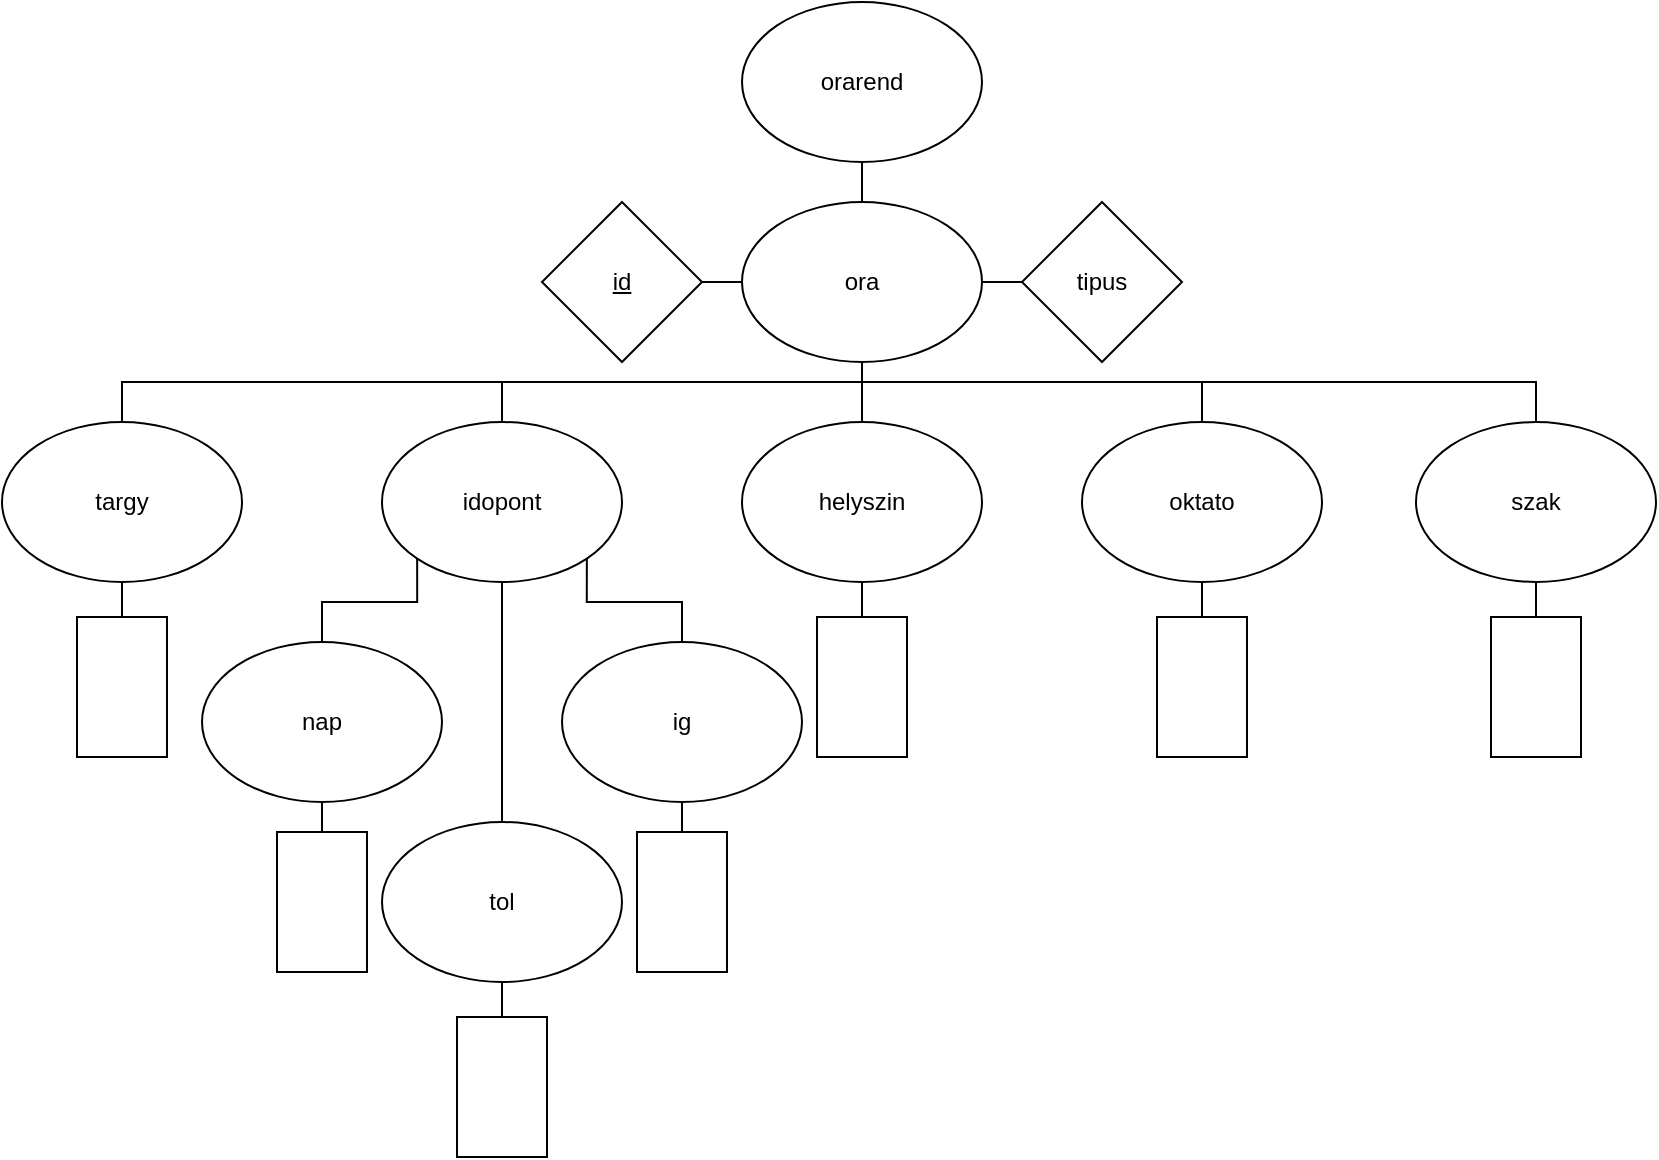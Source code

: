 <mxfile version="25.0.3">
  <diagram name="1 oldal" id="Fjxdunjmp8DgUcMWZoIk">
    <mxGraphModel dx="1434" dy="780" grid="1" gridSize="10" guides="1" tooltips="1" connect="1" arrows="1" fold="1" page="1" pageScale="1" pageWidth="827" pageHeight="1169" math="0" shadow="0">
      <root>
        <mxCell id="0" />
        <mxCell id="1" parent="0" />
        <mxCell id="mXAfhrkpqj_Ubnn9QS3i-7" style="rounded=0;orthogonalLoop=1;jettySize=auto;html=1;exitX=0.5;exitY=1;exitDx=0;exitDy=0;entryX=0.5;entryY=0;entryDx=0;entryDy=0;strokeColor=none;" edge="1" parent="1" source="mXAfhrkpqj_Ubnn9QS3i-1" target="mXAfhrkpqj_Ubnn9QS3i-2">
          <mxGeometry relative="1" as="geometry" />
        </mxCell>
        <mxCell id="mXAfhrkpqj_Ubnn9QS3i-8" style="edgeStyle=orthogonalEdgeStyle;rounded=0;orthogonalLoop=1;jettySize=auto;html=1;exitX=0.5;exitY=1;exitDx=0;exitDy=0;strokeWidth=1;endArrow=none;endFill=0;" edge="1" parent="1" source="mXAfhrkpqj_Ubnn9QS3i-1">
          <mxGeometry relative="1" as="geometry">
            <mxPoint x="430" y="270" as="targetPoint" />
          </mxGeometry>
        </mxCell>
        <mxCell id="mXAfhrkpqj_Ubnn9QS3i-1" value="orarend" style="ellipse;whiteSpace=wrap;html=1;" vertex="1" parent="1">
          <mxGeometry x="370" y="170" width="120" height="80" as="geometry" />
        </mxCell>
        <mxCell id="mXAfhrkpqj_Ubnn9QS3i-10" style="edgeStyle=orthogonalEdgeStyle;rounded=0;orthogonalLoop=1;jettySize=auto;html=1;exitX=1;exitY=0.5;exitDx=0;exitDy=0;entryX=0;entryY=0.5;entryDx=0;entryDy=0;endArrow=none;endFill=0;" edge="1" parent="1" source="mXAfhrkpqj_Ubnn9QS3i-2" target="mXAfhrkpqj_Ubnn9QS3i-5">
          <mxGeometry relative="1" as="geometry" />
        </mxCell>
        <mxCell id="mXAfhrkpqj_Ubnn9QS3i-18" style="edgeStyle=orthogonalEdgeStyle;rounded=0;orthogonalLoop=1;jettySize=auto;html=1;exitX=0.5;exitY=1;exitDx=0;exitDy=0;entryX=0.5;entryY=0;entryDx=0;entryDy=0;endArrow=none;endFill=0;" edge="1" parent="1" source="mXAfhrkpqj_Ubnn9QS3i-2" target="mXAfhrkpqj_Ubnn9QS3i-3">
          <mxGeometry relative="1" as="geometry">
            <Array as="points">
              <mxPoint x="430" y="360" />
              <mxPoint x="60" y="360" />
            </Array>
          </mxGeometry>
        </mxCell>
        <mxCell id="mXAfhrkpqj_Ubnn9QS3i-19" style="edgeStyle=orthogonalEdgeStyle;rounded=0;orthogonalLoop=1;jettySize=auto;html=1;exitX=0.5;exitY=1;exitDx=0;exitDy=0;entryX=0.5;entryY=0;entryDx=0;entryDy=0;endArrow=none;endFill=0;" edge="1" parent="1" source="mXAfhrkpqj_Ubnn9QS3i-2" target="mXAfhrkpqj_Ubnn9QS3i-11">
          <mxGeometry relative="1" as="geometry">
            <Array as="points">
              <mxPoint x="430" y="360" />
              <mxPoint x="250" y="360" />
            </Array>
          </mxGeometry>
        </mxCell>
        <mxCell id="mXAfhrkpqj_Ubnn9QS3i-20" style="edgeStyle=orthogonalEdgeStyle;rounded=0;orthogonalLoop=1;jettySize=auto;html=1;exitX=0.5;exitY=1;exitDx=0;exitDy=0;entryX=0.5;entryY=0;entryDx=0;entryDy=0;endArrow=none;endFill=0;" edge="1" parent="1" source="mXAfhrkpqj_Ubnn9QS3i-2" target="mXAfhrkpqj_Ubnn9QS3i-12">
          <mxGeometry relative="1" as="geometry" />
        </mxCell>
        <mxCell id="mXAfhrkpqj_Ubnn9QS3i-21" style="edgeStyle=orthogonalEdgeStyle;rounded=0;orthogonalLoop=1;jettySize=auto;html=1;exitX=0.5;exitY=1;exitDx=0;exitDy=0;entryX=0.5;entryY=0;entryDx=0;entryDy=0;endArrow=none;endFill=0;" edge="1" parent="1" source="mXAfhrkpqj_Ubnn9QS3i-2" target="mXAfhrkpqj_Ubnn9QS3i-13">
          <mxGeometry relative="1" as="geometry">
            <Array as="points">
              <mxPoint x="430" y="360" />
              <mxPoint x="600" y="360" />
            </Array>
          </mxGeometry>
        </mxCell>
        <mxCell id="mXAfhrkpqj_Ubnn9QS3i-22" style="edgeStyle=orthogonalEdgeStyle;rounded=0;orthogonalLoop=1;jettySize=auto;html=1;exitX=0.5;exitY=1;exitDx=0;exitDy=0;entryX=0.5;entryY=0;entryDx=0;entryDy=0;endArrow=none;endFill=0;" edge="1" parent="1" source="mXAfhrkpqj_Ubnn9QS3i-2" target="mXAfhrkpqj_Ubnn9QS3i-14">
          <mxGeometry relative="1" as="geometry">
            <Array as="points">
              <mxPoint x="430" y="360" />
              <mxPoint x="767" y="360" />
            </Array>
          </mxGeometry>
        </mxCell>
        <mxCell id="mXAfhrkpqj_Ubnn9QS3i-2" value="ora" style="ellipse;whiteSpace=wrap;html=1;" vertex="1" parent="1">
          <mxGeometry x="370" y="270" width="120" height="80" as="geometry" />
        </mxCell>
        <mxCell id="mXAfhrkpqj_Ubnn9QS3i-27" style="edgeStyle=orthogonalEdgeStyle;rounded=0;orthogonalLoop=1;jettySize=auto;html=1;exitX=0.5;exitY=1;exitDx=0;exitDy=0;entryX=1;entryY=0.5;entryDx=0;entryDy=0;endArrow=none;endFill=0;" edge="1" parent="1" source="mXAfhrkpqj_Ubnn9QS3i-3" target="mXAfhrkpqj_Ubnn9QS3i-26">
          <mxGeometry relative="1" as="geometry" />
        </mxCell>
        <mxCell id="mXAfhrkpqj_Ubnn9QS3i-3" value="targy" style="ellipse;whiteSpace=wrap;html=1;" vertex="1" parent="1">
          <mxGeometry y="380" width="120" height="80" as="geometry" />
        </mxCell>
        <mxCell id="mXAfhrkpqj_Ubnn9QS3i-9" style="edgeStyle=orthogonalEdgeStyle;rounded=0;orthogonalLoop=1;jettySize=auto;html=1;exitX=1;exitY=0.5;exitDx=0;exitDy=0;entryX=0;entryY=0.5;entryDx=0;entryDy=0;endArrow=none;endFill=0;" edge="1" parent="1" source="mXAfhrkpqj_Ubnn9QS3i-4" target="mXAfhrkpqj_Ubnn9QS3i-2">
          <mxGeometry relative="1" as="geometry" />
        </mxCell>
        <mxCell id="mXAfhrkpqj_Ubnn9QS3i-4" value="id" style="rhombus;whiteSpace=wrap;html=1;fontStyle=4" vertex="1" parent="1">
          <mxGeometry x="270" y="270" width="80" height="80" as="geometry" />
        </mxCell>
        <mxCell id="mXAfhrkpqj_Ubnn9QS3i-5" value="tipus" style="rhombus;whiteSpace=wrap;html=1;" vertex="1" parent="1">
          <mxGeometry x="510" y="270" width="80" height="80" as="geometry" />
        </mxCell>
        <mxCell id="mXAfhrkpqj_Ubnn9QS3i-28" style="edgeStyle=orthogonalEdgeStyle;rounded=0;orthogonalLoop=1;jettySize=auto;html=1;exitX=0;exitY=1;exitDx=0;exitDy=0;entryX=0.5;entryY=0;entryDx=0;entryDy=0;endArrow=none;endFill=0;" edge="1" parent="1" source="mXAfhrkpqj_Ubnn9QS3i-11" target="mXAfhrkpqj_Ubnn9QS3i-15">
          <mxGeometry relative="1" as="geometry">
            <Array as="points">
              <mxPoint x="208" y="470" />
              <mxPoint x="160" y="470" />
            </Array>
          </mxGeometry>
        </mxCell>
        <mxCell id="mXAfhrkpqj_Ubnn9QS3i-29" style="edgeStyle=orthogonalEdgeStyle;rounded=0;orthogonalLoop=1;jettySize=auto;html=1;exitX=0.5;exitY=1;exitDx=0;exitDy=0;entryX=0.5;entryY=0;entryDx=0;entryDy=0;endArrow=none;endFill=0;" edge="1" parent="1" source="mXAfhrkpqj_Ubnn9QS3i-11" target="mXAfhrkpqj_Ubnn9QS3i-16">
          <mxGeometry relative="1" as="geometry" />
        </mxCell>
        <mxCell id="mXAfhrkpqj_Ubnn9QS3i-30" style="edgeStyle=orthogonalEdgeStyle;rounded=0;orthogonalLoop=1;jettySize=auto;html=1;exitX=1;exitY=1;exitDx=0;exitDy=0;entryX=0.5;entryY=0;entryDx=0;entryDy=0;endArrow=none;endFill=0;" edge="1" parent="1" source="mXAfhrkpqj_Ubnn9QS3i-11" target="mXAfhrkpqj_Ubnn9QS3i-17">
          <mxGeometry relative="1" as="geometry">
            <Array as="points">
              <mxPoint x="292" y="470" />
              <mxPoint x="340" y="470" />
            </Array>
          </mxGeometry>
        </mxCell>
        <mxCell id="mXAfhrkpqj_Ubnn9QS3i-11" value="idopont" style="ellipse;whiteSpace=wrap;html=1;" vertex="1" parent="1">
          <mxGeometry x="190" y="380" width="120" height="80" as="geometry" />
        </mxCell>
        <mxCell id="mXAfhrkpqj_Ubnn9QS3i-40" style="edgeStyle=orthogonalEdgeStyle;rounded=0;orthogonalLoop=1;jettySize=auto;html=1;exitX=0.5;exitY=1;exitDx=0;exitDy=0;entryX=1;entryY=0.5;entryDx=0;entryDy=0;endArrow=none;endFill=0;" edge="1" parent="1" source="mXAfhrkpqj_Ubnn9QS3i-12" target="mXAfhrkpqj_Ubnn9QS3i-39">
          <mxGeometry relative="1" as="geometry" />
        </mxCell>
        <mxCell id="mXAfhrkpqj_Ubnn9QS3i-12" value="helyszin" style="ellipse;whiteSpace=wrap;html=1;" vertex="1" parent="1">
          <mxGeometry x="370" y="380" width="120" height="80" as="geometry" />
        </mxCell>
        <mxCell id="mXAfhrkpqj_Ubnn9QS3i-42" style="edgeStyle=orthogonalEdgeStyle;rounded=0;orthogonalLoop=1;jettySize=auto;html=1;exitX=0.5;exitY=1;exitDx=0;exitDy=0;endArrow=none;endFill=0;" edge="1" parent="1" source="mXAfhrkpqj_Ubnn9QS3i-13" target="mXAfhrkpqj_Ubnn9QS3i-41">
          <mxGeometry relative="1" as="geometry" />
        </mxCell>
        <mxCell id="mXAfhrkpqj_Ubnn9QS3i-13" value="oktato" style="ellipse;whiteSpace=wrap;html=1;" vertex="1" parent="1">
          <mxGeometry x="540" y="380" width="120" height="80" as="geometry" />
        </mxCell>
        <mxCell id="mXAfhrkpqj_Ubnn9QS3i-44" style="edgeStyle=orthogonalEdgeStyle;rounded=0;orthogonalLoop=1;jettySize=auto;html=1;exitX=0.5;exitY=1;exitDx=0;exitDy=0;entryX=1;entryY=0.5;entryDx=0;entryDy=0;endArrow=none;endFill=0;" edge="1" parent="1" source="mXAfhrkpqj_Ubnn9QS3i-14" target="mXAfhrkpqj_Ubnn9QS3i-43">
          <mxGeometry relative="1" as="geometry" />
        </mxCell>
        <mxCell id="mXAfhrkpqj_Ubnn9QS3i-14" value="szak" style="ellipse;whiteSpace=wrap;html=1;" vertex="1" parent="1">
          <mxGeometry x="707" y="380" width="120" height="80" as="geometry" />
        </mxCell>
        <mxCell id="mXAfhrkpqj_Ubnn9QS3i-36" style="edgeStyle=orthogonalEdgeStyle;rounded=0;orthogonalLoop=1;jettySize=auto;html=1;exitX=0.5;exitY=1;exitDx=0;exitDy=0;entryX=1;entryY=0.5;entryDx=0;entryDy=0;endArrow=none;endFill=0;" edge="1" parent="1" source="mXAfhrkpqj_Ubnn9QS3i-15" target="mXAfhrkpqj_Ubnn9QS3i-33">
          <mxGeometry relative="1" as="geometry" />
        </mxCell>
        <mxCell id="mXAfhrkpqj_Ubnn9QS3i-15" value="nap" style="ellipse;whiteSpace=wrap;html=1;" vertex="1" parent="1">
          <mxGeometry x="100" y="490" width="120" height="80" as="geometry" />
        </mxCell>
        <mxCell id="mXAfhrkpqj_Ubnn9QS3i-38" style="edgeStyle=orthogonalEdgeStyle;rounded=0;orthogonalLoop=1;jettySize=auto;html=1;exitX=0.5;exitY=1;exitDx=0;exitDy=0;entryX=1;entryY=0.5;entryDx=0;entryDy=0;endArrow=none;endFill=0;" edge="1" parent="1" source="mXAfhrkpqj_Ubnn9QS3i-16" target="mXAfhrkpqj_Ubnn9QS3i-34">
          <mxGeometry relative="1" as="geometry" />
        </mxCell>
        <mxCell id="mXAfhrkpqj_Ubnn9QS3i-16" value="tol" style="ellipse;whiteSpace=wrap;html=1;" vertex="1" parent="1">
          <mxGeometry x="190" y="580" width="120" height="80" as="geometry" />
        </mxCell>
        <mxCell id="mXAfhrkpqj_Ubnn9QS3i-37" style="edgeStyle=orthogonalEdgeStyle;rounded=0;orthogonalLoop=1;jettySize=auto;html=1;exitX=0.5;exitY=1;exitDx=0;exitDy=0;entryX=1;entryY=0.5;entryDx=0;entryDy=0;endArrow=none;endFill=0;" edge="1" parent="1" source="mXAfhrkpqj_Ubnn9QS3i-17" target="mXAfhrkpqj_Ubnn9QS3i-35">
          <mxGeometry relative="1" as="geometry" />
        </mxCell>
        <mxCell id="mXAfhrkpqj_Ubnn9QS3i-17" value="ig" style="ellipse;whiteSpace=wrap;html=1;" vertex="1" parent="1">
          <mxGeometry x="280" y="490" width="120" height="80" as="geometry" />
        </mxCell>
        <mxCell id="mXAfhrkpqj_Ubnn9QS3i-26" value="" style="rounded=0;whiteSpace=wrap;html=1;rotation=-90;" vertex="1" parent="1">
          <mxGeometry x="25" y="490" width="70" height="45" as="geometry" />
        </mxCell>
        <mxCell id="mXAfhrkpqj_Ubnn9QS3i-31" style="edgeStyle=orthogonalEdgeStyle;rounded=0;orthogonalLoop=1;jettySize=auto;html=1;exitX=0;exitY=0.5;exitDx=0;exitDy=0;" edge="1" parent="1" source="mXAfhrkpqj_Ubnn9QS3i-26" target="mXAfhrkpqj_Ubnn9QS3i-26">
          <mxGeometry relative="1" as="geometry" />
        </mxCell>
        <mxCell id="mXAfhrkpqj_Ubnn9QS3i-33" value="" style="rounded=0;whiteSpace=wrap;html=1;rotation=-90;" vertex="1" parent="1">
          <mxGeometry x="125" y="597.5" width="70" height="45" as="geometry" />
        </mxCell>
        <mxCell id="mXAfhrkpqj_Ubnn9QS3i-34" value="" style="rounded=0;whiteSpace=wrap;html=1;rotation=-90;" vertex="1" parent="1">
          <mxGeometry x="215" y="690" width="70" height="45" as="geometry" />
        </mxCell>
        <mxCell id="mXAfhrkpqj_Ubnn9QS3i-35" value="" style="rounded=0;whiteSpace=wrap;html=1;rotation=-90;" vertex="1" parent="1">
          <mxGeometry x="305" y="597.5" width="70" height="45" as="geometry" />
        </mxCell>
        <mxCell id="mXAfhrkpqj_Ubnn9QS3i-39" value="" style="rounded=0;whiteSpace=wrap;html=1;rotation=-90;" vertex="1" parent="1">
          <mxGeometry x="395" y="490" width="70" height="45" as="geometry" />
        </mxCell>
        <mxCell id="mXAfhrkpqj_Ubnn9QS3i-41" value="" style="rounded=0;whiteSpace=wrap;html=1;rotation=-90;" vertex="1" parent="1">
          <mxGeometry x="565" y="490" width="70" height="45" as="geometry" />
        </mxCell>
        <mxCell id="mXAfhrkpqj_Ubnn9QS3i-43" value="" style="rounded=0;whiteSpace=wrap;html=1;rotation=-90;" vertex="1" parent="1">
          <mxGeometry x="732" y="490" width="70" height="45" as="geometry" />
        </mxCell>
      </root>
    </mxGraphModel>
  </diagram>
</mxfile>
